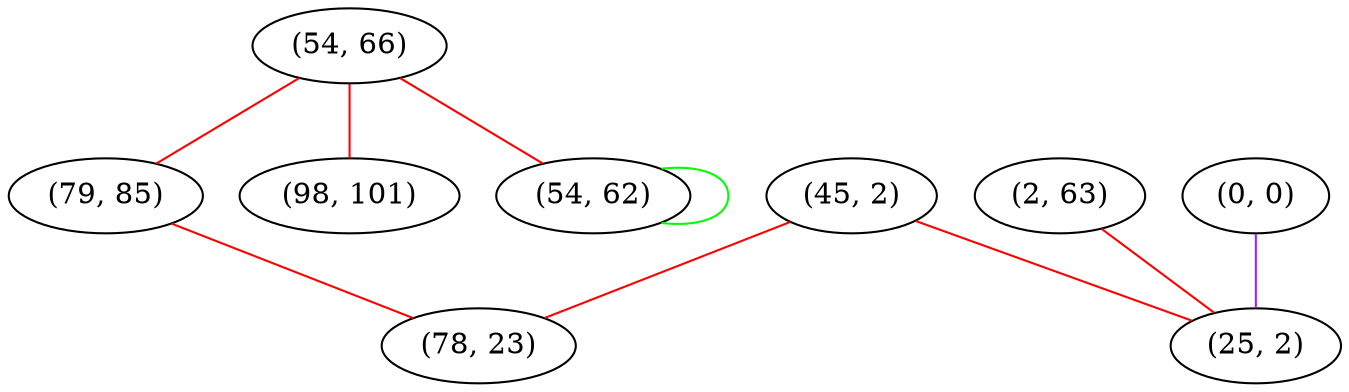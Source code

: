 graph "" {
"(54, 66)";
"(45, 2)";
"(2, 63)";
"(79, 85)";
"(0, 0)";
"(25, 2)";
"(98, 101)";
"(78, 23)";
"(54, 62)";
"(54, 66)" -- "(98, 101)"  [color=red, key=0, weight=1];
"(54, 66)" -- "(79, 85)"  [color=red, key=0, weight=1];
"(54, 66)" -- "(54, 62)"  [color=red, key=0, weight=1];
"(45, 2)" -- "(25, 2)"  [color=red, key=0, weight=1];
"(45, 2)" -- "(78, 23)"  [color=red, key=0, weight=1];
"(2, 63)" -- "(25, 2)"  [color=red, key=0, weight=1];
"(79, 85)" -- "(78, 23)"  [color=red, key=0, weight=1];
"(0, 0)" -- "(25, 2)"  [color=purple, key=0, weight=4];
"(54, 62)" -- "(54, 62)"  [color=green, key=0, weight=2];
}
